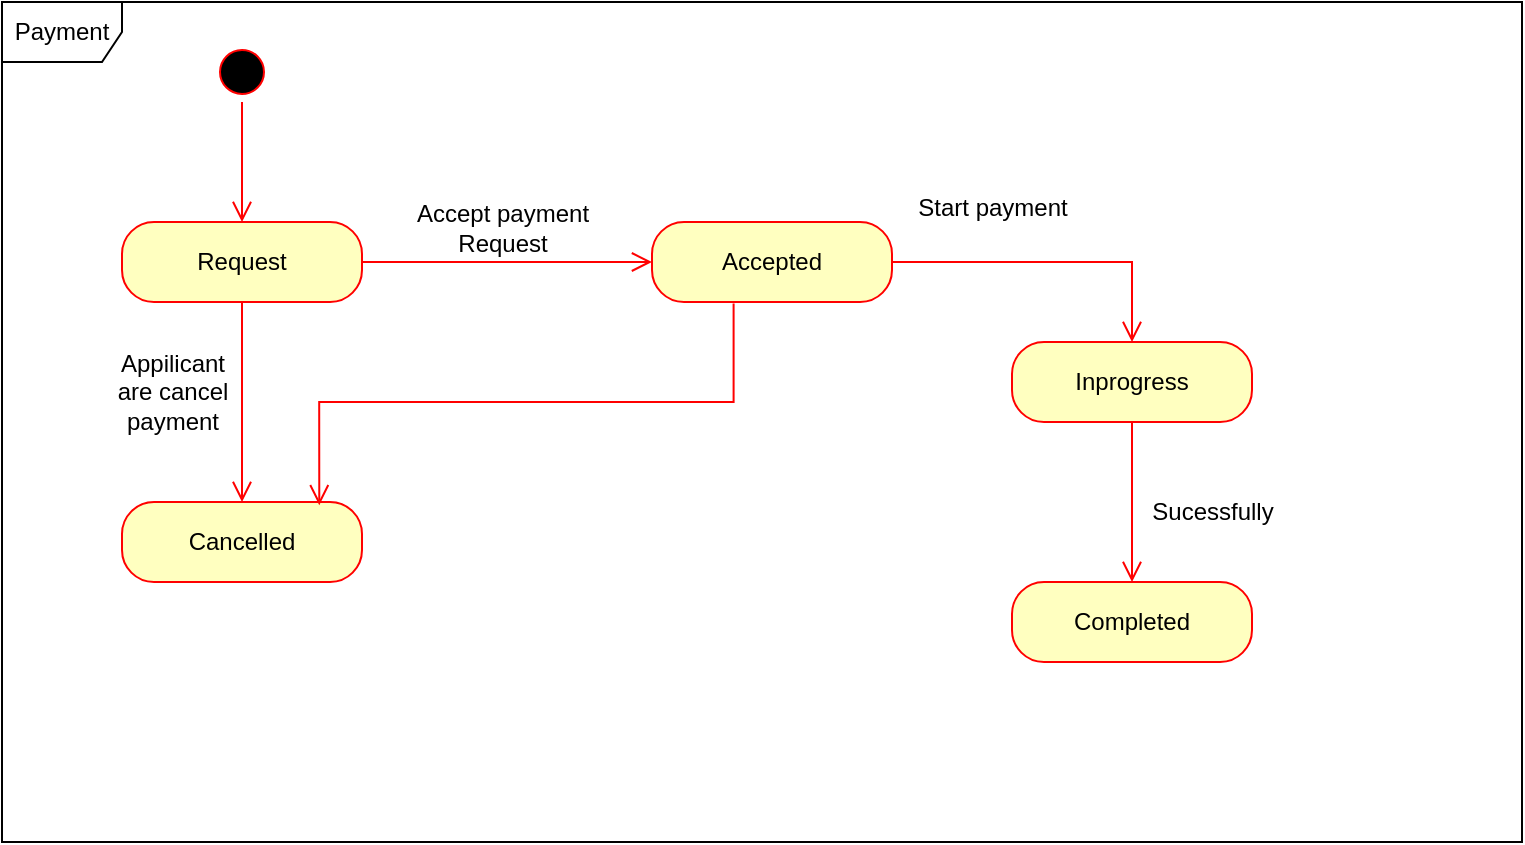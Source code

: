 <mxfile version="25.0.3">
  <diagram name="Page-1" id="0hPpukkpPiE7rynPeDui">
    <mxGraphModel dx="1050" dy="522" grid="1" gridSize="10" guides="1" tooltips="1" connect="1" arrows="1" fold="1" page="1" pageScale="1" pageWidth="850" pageHeight="1100" math="0" shadow="0">
      <root>
        <mxCell id="0" />
        <mxCell id="1" parent="0" />
        <mxCell id="Nc9upNwZt-z7wAtekqiK-1" value="Payment" style="shape=umlFrame;whiteSpace=wrap;html=1;pointerEvents=0;" vertex="1" parent="1">
          <mxGeometry x="45" y="40" width="760" height="420" as="geometry" />
        </mxCell>
        <mxCell id="Nc9upNwZt-z7wAtekqiK-2" value="" style="ellipse;html=1;shape=startState;fillColor=#000000;strokeColor=#ff0000;" vertex="1" parent="1">
          <mxGeometry x="150" y="60" width="30" height="30" as="geometry" />
        </mxCell>
        <mxCell id="Nc9upNwZt-z7wAtekqiK-3" value="" style="edgeStyle=orthogonalEdgeStyle;html=1;verticalAlign=bottom;endArrow=open;endSize=8;strokeColor=#ff0000;rounded=0;" edge="1" source="Nc9upNwZt-z7wAtekqiK-2" parent="1">
          <mxGeometry relative="1" as="geometry">
            <mxPoint x="165" y="150" as="targetPoint" />
          </mxGeometry>
        </mxCell>
        <mxCell id="Nc9upNwZt-z7wAtekqiK-4" value="Request" style="rounded=1;whiteSpace=wrap;html=1;arcSize=40;fontColor=#000000;fillColor=#ffffc0;strokeColor=#ff0000;" vertex="1" parent="1">
          <mxGeometry x="105" y="150" width="120" height="40" as="geometry" />
        </mxCell>
        <mxCell id="Nc9upNwZt-z7wAtekqiK-5" value="" style="edgeStyle=orthogonalEdgeStyle;html=1;verticalAlign=bottom;endArrow=open;endSize=8;strokeColor=#ff0000;rounded=0;entryX=0.5;entryY=0;entryDx=0;entryDy=0;" edge="1" source="Nc9upNwZt-z7wAtekqiK-4" parent="1" target="Nc9upNwZt-z7wAtekqiK-6">
          <mxGeometry relative="1" as="geometry">
            <mxPoint x="165" y="250" as="targetPoint" />
          </mxGeometry>
        </mxCell>
        <mxCell id="Nc9upNwZt-z7wAtekqiK-6" value="Cancelled" style="rounded=1;whiteSpace=wrap;html=1;arcSize=40;fontColor=#000000;fillColor=#ffffc0;strokeColor=#ff0000;" vertex="1" parent="1">
          <mxGeometry x="105" y="290" width="120" height="40" as="geometry" />
        </mxCell>
        <mxCell id="Nc9upNwZt-z7wAtekqiK-8" value="Accepted" style="rounded=1;whiteSpace=wrap;html=1;arcSize=40;fontColor=#000000;fillColor=#ffffc0;strokeColor=#ff0000;" vertex="1" parent="1">
          <mxGeometry x="370" y="150" width="120" height="40" as="geometry" />
        </mxCell>
        <mxCell id="Nc9upNwZt-z7wAtekqiK-10" value="" style="edgeStyle=orthogonalEdgeStyle;html=1;verticalAlign=bottom;endArrow=open;endSize=8;strokeColor=#ff0000;rounded=0;entryX=0;entryY=0.5;entryDx=0;entryDy=0;" edge="1" parent="1" source="Nc9upNwZt-z7wAtekqiK-4" target="Nc9upNwZt-z7wAtekqiK-8">
          <mxGeometry relative="1" as="geometry">
            <mxPoint x="430" y="250" as="targetPoint" />
            <mxPoint x="430" y="190" as="sourcePoint" />
            <Array as="points" />
          </mxGeometry>
        </mxCell>
        <mxCell id="Nc9upNwZt-z7wAtekqiK-11" value="" style="edgeStyle=orthogonalEdgeStyle;html=1;verticalAlign=bottom;endArrow=open;endSize=8;strokeColor=#ff0000;rounded=0;exitX=0.34;exitY=1.02;exitDx=0;exitDy=0;exitPerimeter=0;entryX=0.822;entryY=0.04;entryDx=0;entryDy=0;entryPerimeter=0;" edge="1" parent="1" source="Nc9upNwZt-z7wAtekqiK-8" target="Nc9upNwZt-z7wAtekqiK-6">
          <mxGeometry relative="1" as="geometry">
            <mxPoint x="440" y="260" as="targetPoint" />
            <mxPoint x="440" y="200" as="sourcePoint" />
          </mxGeometry>
        </mxCell>
        <mxCell id="Nc9upNwZt-z7wAtekqiK-12" value="Inprogress" style="rounded=1;whiteSpace=wrap;html=1;arcSize=40;fontColor=#000000;fillColor=#ffffc0;strokeColor=#ff0000;" vertex="1" parent="1">
          <mxGeometry x="550" y="210" width="120" height="40" as="geometry" />
        </mxCell>
        <mxCell id="Nc9upNwZt-z7wAtekqiK-13" value="" style="edgeStyle=orthogonalEdgeStyle;html=1;verticalAlign=bottom;endArrow=open;endSize=8;strokeColor=#ff0000;rounded=0;entryX=0.5;entryY=0;entryDx=0;entryDy=0;" edge="1" source="Nc9upNwZt-z7wAtekqiK-12" parent="1" target="Nc9upNwZt-z7wAtekqiK-14">
          <mxGeometry relative="1" as="geometry">
            <mxPoint x="610" y="310" as="targetPoint" />
          </mxGeometry>
        </mxCell>
        <mxCell id="Nc9upNwZt-z7wAtekqiK-14" value="Completed" style="rounded=1;whiteSpace=wrap;html=1;arcSize=40;fontColor=#000000;fillColor=#ffffc0;strokeColor=#ff0000;" vertex="1" parent="1">
          <mxGeometry x="550" y="330" width="120" height="40" as="geometry" />
        </mxCell>
        <mxCell id="Nc9upNwZt-z7wAtekqiK-16" value="" style="edgeStyle=orthogonalEdgeStyle;html=1;verticalAlign=bottom;endArrow=open;endSize=8;strokeColor=#ff0000;rounded=0;exitX=1;exitY=0.5;exitDx=0;exitDy=0;entryX=0.5;entryY=0;entryDx=0;entryDy=0;" edge="1" parent="1" source="Nc9upNwZt-z7wAtekqiK-8" target="Nc9upNwZt-z7wAtekqiK-12">
          <mxGeometry relative="1" as="geometry">
            <mxPoint x="450" y="270" as="targetPoint" />
            <mxPoint x="450" y="210" as="sourcePoint" />
          </mxGeometry>
        </mxCell>
        <mxCell id="Nc9upNwZt-z7wAtekqiK-17" value="Accept payment&lt;div&gt;Request&lt;/div&gt;" style="text;html=1;align=center;verticalAlign=middle;resizable=0;points=[];autosize=1;strokeColor=none;fillColor=none;" vertex="1" parent="1">
          <mxGeometry x="240" y="133" width="110" height="40" as="geometry" />
        </mxCell>
        <mxCell id="Nc9upNwZt-z7wAtekqiK-18" value="Appilicant&lt;div&gt;are cancel&lt;/div&gt;&lt;div&gt;payment&lt;/div&gt;" style="text;html=1;align=center;verticalAlign=middle;resizable=0;points=[];autosize=1;strokeColor=none;fillColor=none;" vertex="1" parent="1">
          <mxGeometry x="90" y="205" width="80" height="60" as="geometry" />
        </mxCell>
        <mxCell id="Nc9upNwZt-z7wAtekqiK-19" value="Start payment" style="text;html=1;align=center;verticalAlign=middle;resizable=0;points=[];autosize=1;strokeColor=none;fillColor=none;" vertex="1" parent="1">
          <mxGeometry x="490" y="128" width="100" height="30" as="geometry" />
        </mxCell>
        <mxCell id="Nc9upNwZt-z7wAtekqiK-20" value="Sucessfully" style="text;html=1;align=center;verticalAlign=middle;resizable=0;points=[];autosize=1;strokeColor=none;fillColor=none;" vertex="1" parent="1">
          <mxGeometry x="610" y="280" width="80" height="30" as="geometry" />
        </mxCell>
      </root>
    </mxGraphModel>
  </diagram>
</mxfile>
